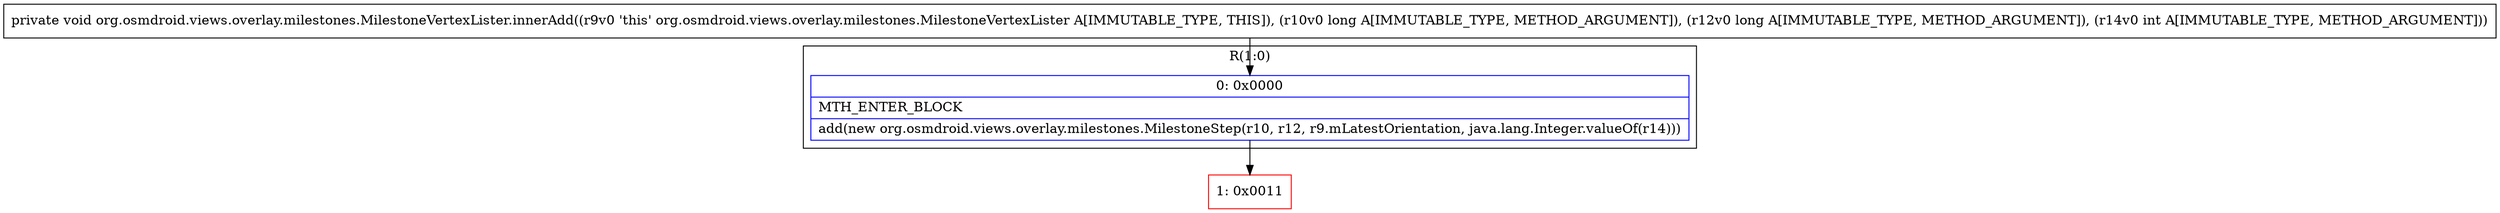 digraph "CFG fororg.osmdroid.views.overlay.milestones.MilestoneVertexLister.innerAdd(JJI)V" {
subgraph cluster_Region_593246182 {
label = "R(1:0)";
node [shape=record,color=blue];
Node_0 [shape=record,label="{0\:\ 0x0000|MTH_ENTER_BLOCK\l|add(new org.osmdroid.views.overlay.milestones.MilestoneStep(r10, r12, r9.mLatestOrientation, java.lang.Integer.valueOf(r14)))\l}"];
}
Node_1 [shape=record,color=red,label="{1\:\ 0x0011}"];
MethodNode[shape=record,label="{private void org.osmdroid.views.overlay.milestones.MilestoneVertexLister.innerAdd((r9v0 'this' org.osmdroid.views.overlay.milestones.MilestoneVertexLister A[IMMUTABLE_TYPE, THIS]), (r10v0 long A[IMMUTABLE_TYPE, METHOD_ARGUMENT]), (r12v0 long A[IMMUTABLE_TYPE, METHOD_ARGUMENT]), (r14v0 int A[IMMUTABLE_TYPE, METHOD_ARGUMENT])) }"];
MethodNode -> Node_0;
Node_0 -> Node_1;
}

